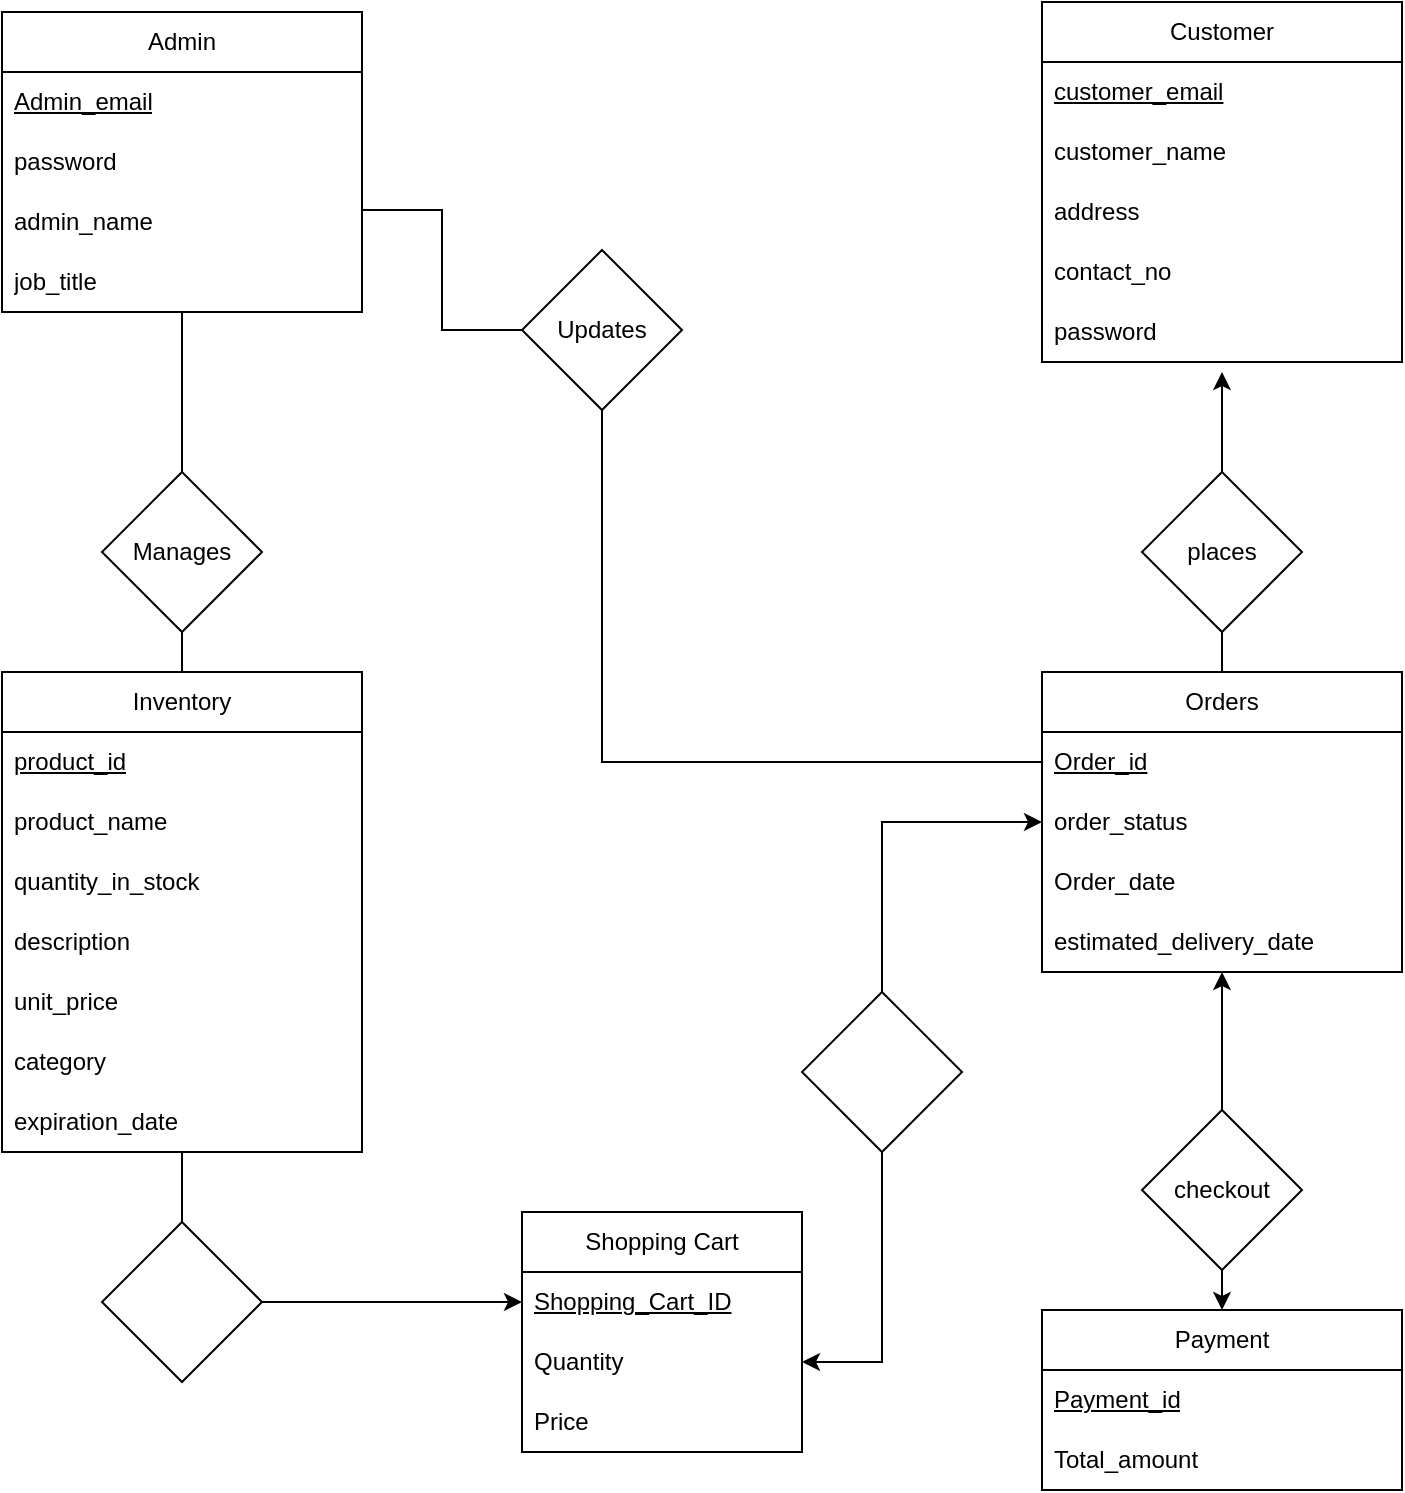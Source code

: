 <mxfile version="24.8.6">
  <diagram name="Page-1" id="xvJyYa3GNL4UPBc9V5Qw">
    <mxGraphModel dx="1123" dy="616" grid="1" gridSize="10" guides="1" tooltips="1" connect="1" arrows="1" fold="1" page="1" pageScale="1" pageWidth="850" pageHeight="1100" math="0" shadow="0">
      <root>
        <mxCell id="0" />
        <mxCell id="1" parent="0" />
        <mxCell id="tAHxMTx5USIkzxRRklSs-5" value="Admin" style="swimlane;fontStyle=0;childLayout=stackLayout;horizontal=1;startSize=30;horizontalStack=0;resizeParent=1;resizeParentMax=0;resizeLast=0;collapsible=1;marginBottom=0;whiteSpace=wrap;html=1;" parent="1" vertex="1">
          <mxGeometry x="60" y="110" width="180" height="150" as="geometry" />
        </mxCell>
        <mxCell id="tAHxMTx5USIkzxRRklSs-6" value="&lt;u&gt;Admin_email&lt;/u&gt;" style="text;strokeColor=none;fillColor=none;align=left;verticalAlign=middle;spacingLeft=4;spacingRight=4;overflow=hidden;points=[[0,0.5],[1,0.5]];portConstraint=eastwest;rotatable=0;whiteSpace=wrap;html=1;" parent="tAHxMTx5USIkzxRRklSs-5" vertex="1">
          <mxGeometry y="30" width="180" height="30" as="geometry" />
        </mxCell>
        <mxCell id="tAHxMTx5USIkzxRRklSs-82" value="password" style="text;strokeColor=none;fillColor=none;align=left;verticalAlign=middle;spacingLeft=4;spacingRight=4;overflow=hidden;points=[[0,0.5],[1,0.5]];portConstraint=eastwest;rotatable=0;whiteSpace=wrap;html=1;" parent="tAHxMTx5USIkzxRRklSs-5" vertex="1">
          <mxGeometry y="60" width="180" height="30" as="geometry" />
        </mxCell>
        <mxCell id="tAHxMTx5USIkzxRRklSs-7" value="admin_name" style="text;strokeColor=none;fillColor=none;align=left;verticalAlign=middle;spacingLeft=4;spacingRight=4;overflow=hidden;points=[[0,0.5],[1,0.5]];portConstraint=eastwest;rotatable=0;whiteSpace=wrap;html=1;" parent="tAHxMTx5USIkzxRRklSs-5" vertex="1">
          <mxGeometry y="90" width="180" height="30" as="geometry" />
        </mxCell>
        <mxCell id="tAHxMTx5USIkzxRRklSs-81" value="job_title" style="text;strokeColor=none;fillColor=none;align=left;verticalAlign=middle;spacingLeft=4;spacingRight=4;overflow=hidden;points=[[0,0.5],[1,0.5]];portConstraint=eastwest;rotatable=0;whiteSpace=wrap;html=1;" parent="tAHxMTx5USIkzxRRklSs-5" vertex="1">
          <mxGeometry y="120" width="180" height="30" as="geometry" />
        </mxCell>
        <mxCell id="tAHxMTx5USIkzxRRklSs-9" value="Customer" style="swimlane;fontStyle=0;childLayout=stackLayout;horizontal=1;startSize=30;horizontalStack=0;resizeParent=1;resizeParentMax=0;resizeLast=0;collapsible=1;marginBottom=0;whiteSpace=wrap;html=1;" parent="1" vertex="1">
          <mxGeometry x="580" y="105" width="180" height="180" as="geometry" />
        </mxCell>
        <mxCell id="tAHxMTx5USIkzxRRklSs-10" value="&lt;u&gt;customer_email&lt;/u&gt;" style="text;strokeColor=none;fillColor=none;align=left;verticalAlign=middle;spacingLeft=4;spacingRight=4;overflow=hidden;points=[[0,0.5],[1,0.5]];portConstraint=eastwest;rotatable=0;whiteSpace=wrap;html=1;" parent="tAHxMTx5USIkzxRRklSs-9" vertex="1">
          <mxGeometry y="30" width="180" height="30" as="geometry" />
        </mxCell>
        <mxCell id="tAHxMTx5USIkzxRRklSs-11" value="customer_name" style="text;strokeColor=none;fillColor=none;align=left;verticalAlign=middle;spacingLeft=4;spacingRight=4;overflow=hidden;points=[[0,0.5],[1,0.5]];portConstraint=eastwest;rotatable=0;whiteSpace=wrap;html=1;" parent="tAHxMTx5USIkzxRRklSs-9" vertex="1">
          <mxGeometry y="60" width="180" height="30" as="geometry" />
        </mxCell>
        <mxCell id="tAHxMTx5USIkzxRRklSs-12" value="address" style="text;strokeColor=none;fillColor=none;align=left;verticalAlign=middle;spacingLeft=4;spacingRight=4;overflow=hidden;points=[[0,0.5],[1,0.5]];portConstraint=eastwest;rotatable=0;whiteSpace=wrap;html=1;" parent="tAHxMTx5USIkzxRRklSs-9" vertex="1">
          <mxGeometry y="90" width="180" height="30" as="geometry" />
        </mxCell>
        <mxCell id="tAHxMTx5USIkzxRRklSs-76" value="contact_no" style="text;strokeColor=none;fillColor=none;align=left;verticalAlign=middle;spacingLeft=4;spacingRight=4;overflow=hidden;points=[[0,0.5],[1,0.5]];portConstraint=eastwest;rotatable=0;whiteSpace=wrap;html=1;" parent="tAHxMTx5USIkzxRRklSs-9" vertex="1">
          <mxGeometry y="120" width="180" height="30" as="geometry" />
        </mxCell>
        <mxCell id="tAHxMTx5USIkzxRRklSs-78" value="password" style="text;strokeColor=none;fillColor=none;align=left;verticalAlign=middle;spacingLeft=4;spacingRight=4;overflow=hidden;points=[[0,0.5],[1,0.5]];portConstraint=eastwest;rotatable=0;whiteSpace=wrap;html=1;" parent="tAHxMTx5USIkzxRRklSs-9" vertex="1">
          <mxGeometry y="150" width="180" height="30" as="geometry" />
        </mxCell>
        <mxCell id="tAHxMTx5USIkzxRRklSs-13" value="Inventory" style="swimlane;fontStyle=0;childLayout=stackLayout;horizontal=1;startSize=30;horizontalStack=0;resizeParent=1;resizeParentMax=0;resizeLast=0;collapsible=1;marginBottom=0;whiteSpace=wrap;html=1;" parent="1" vertex="1">
          <mxGeometry x="60" y="440" width="180" height="240" as="geometry" />
        </mxCell>
        <mxCell id="tAHxMTx5USIkzxRRklSs-14" value="&lt;u&gt;product_id&lt;/u&gt;" style="text;strokeColor=none;fillColor=none;align=left;verticalAlign=middle;spacingLeft=4;spacingRight=4;overflow=hidden;points=[[0,0.5],[1,0.5]];portConstraint=eastwest;rotatable=0;whiteSpace=wrap;html=1;" parent="tAHxMTx5USIkzxRRklSs-13" vertex="1">
          <mxGeometry y="30" width="180" height="30" as="geometry" />
        </mxCell>
        <mxCell id="tAHxMTx5USIkzxRRklSs-15" value="product_name" style="text;strokeColor=none;fillColor=none;align=left;verticalAlign=middle;spacingLeft=4;spacingRight=4;overflow=hidden;points=[[0,0.5],[1,0.5]];portConstraint=eastwest;rotatable=0;whiteSpace=wrap;html=1;" parent="tAHxMTx5USIkzxRRklSs-13" vertex="1">
          <mxGeometry y="60" width="180" height="30" as="geometry" />
        </mxCell>
        <mxCell id="tAHxMTx5USIkzxRRklSs-16" value="quantity_in_stock" style="text;strokeColor=none;fillColor=none;align=left;verticalAlign=middle;spacingLeft=4;spacingRight=4;overflow=hidden;points=[[0,0.5],[1,0.5]];portConstraint=eastwest;rotatable=0;whiteSpace=wrap;html=1;" parent="tAHxMTx5USIkzxRRklSs-13" vertex="1">
          <mxGeometry y="90" width="180" height="30" as="geometry" />
        </mxCell>
        <mxCell id="tAHxMTx5USIkzxRRklSs-54" value="description" style="text;strokeColor=none;fillColor=none;align=left;verticalAlign=middle;spacingLeft=4;spacingRight=4;overflow=hidden;points=[[0,0.5],[1,0.5]];portConstraint=eastwest;rotatable=0;whiteSpace=wrap;html=1;" parent="tAHxMTx5USIkzxRRklSs-13" vertex="1">
          <mxGeometry y="120" width="180" height="30" as="geometry" />
        </mxCell>
        <mxCell id="tAHxMTx5USIkzxRRklSs-55" value="unit_price" style="text;strokeColor=none;fillColor=none;align=left;verticalAlign=middle;spacingLeft=4;spacingRight=4;overflow=hidden;points=[[0,0.5],[1,0.5]];portConstraint=eastwest;rotatable=0;whiteSpace=wrap;html=1;" parent="tAHxMTx5USIkzxRRklSs-13" vertex="1">
          <mxGeometry y="150" width="180" height="30" as="geometry" />
        </mxCell>
        <mxCell id="tAHxMTx5USIkzxRRklSs-56" value="category" style="text;strokeColor=none;fillColor=none;align=left;verticalAlign=middle;spacingLeft=4;spacingRight=4;overflow=hidden;points=[[0,0.5],[1,0.5]];portConstraint=eastwest;rotatable=0;whiteSpace=wrap;html=1;" parent="tAHxMTx5USIkzxRRklSs-13" vertex="1">
          <mxGeometry y="180" width="180" height="30" as="geometry" />
        </mxCell>
        <mxCell id="laDFeVouSryhp_S6Stbt-2" value="expiration_date" style="text;strokeColor=none;fillColor=none;align=left;verticalAlign=middle;spacingLeft=4;spacingRight=4;overflow=hidden;points=[[0,0.5],[1,0.5]];portConstraint=eastwest;rotatable=0;whiteSpace=wrap;html=1;" parent="tAHxMTx5USIkzxRRklSs-13" vertex="1">
          <mxGeometry y="210" width="180" height="30" as="geometry" />
        </mxCell>
        <mxCell id="tAHxMTx5USIkzxRRklSs-17" value="Orders" style="swimlane;fontStyle=0;childLayout=stackLayout;horizontal=1;startSize=30;horizontalStack=0;resizeParent=1;resizeParentMax=0;resizeLast=0;collapsible=1;marginBottom=0;whiteSpace=wrap;html=1;" parent="1" vertex="1">
          <mxGeometry x="580" y="440" width="180" height="150" as="geometry" />
        </mxCell>
        <mxCell id="tAHxMTx5USIkzxRRklSs-18" value="&lt;u&gt;Order_id&lt;/u&gt;" style="text;strokeColor=none;fillColor=none;align=left;verticalAlign=middle;spacingLeft=4;spacingRight=4;overflow=hidden;points=[[0,0.5],[1,0.5]];portConstraint=eastwest;rotatable=0;whiteSpace=wrap;html=1;" parent="tAHxMTx5USIkzxRRklSs-17" vertex="1">
          <mxGeometry y="30" width="180" height="30" as="geometry" />
        </mxCell>
        <mxCell id="tAHxMTx5USIkzxRRklSs-19" value="order_status" style="text;strokeColor=none;fillColor=none;align=left;verticalAlign=middle;spacingLeft=4;spacingRight=4;overflow=hidden;points=[[0,0.5],[1,0.5]];portConstraint=eastwest;rotatable=0;whiteSpace=wrap;html=1;" parent="tAHxMTx5USIkzxRRklSs-17" vertex="1">
          <mxGeometry y="60" width="180" height="30" as="geometry" />
        </mxCell>
        <mxCell id="tAHxMTx5USIkzxRRklSs-20" value="Order_date" style="text;strokeColor=none;fillColor=none;align=left;verticalAlign=middle;spacingLeft=4;spacingRight=4;overflow=hidden;points=[[0,0.5],[1,0.5]];portConstraint=eastwest;rotatable=0;whiteSpace=wrap;html=1;" parent="tAHxMTx5USIkzxRRklSs-17" vertex="1">
          <mxGeometry y="90" width="180" height="30" as="geometry" />
        </mxCell>
        <mxCell id="tAHxMTx5USIkzxRRklSs-58" value="estimated_delivery_date" style="text;strokeColor=none;fillColor=none;align=left;verticalAlign=middle;spacingLeft=4;spacingRight=4;overflow=hidden;points=[[0,0.5],[1,0.5]];portConstraint=eastwest;rotatable=0;whiteSpace=wrap;html=1;" parent="tAHxMTx5USIkzxRRklSs-17" vertex="1">
          <mxGeometry y="120" width="180" height="30" as="geometry" />
        </mxCell>
        <mxCell id="tAHxMTx5USIkzxRRklSs-25" value="Payment" style="swimlane;fontStyle=0;childLayout=stackLayout;horizontal=1;startSize=30;horizontalStack=0;resizeParent=1;resizeParentMax=0;resizeLast=0;collapsible=1;marginBottom=0;whiteSpace=wrap;html=1;" parent="1" vertex="1">
          <mxGeometry x="580" y="759" width="180" height="90" as="geometry" />
        </mxCell>
        <mxCell id="tAHxMTx5USIkzxRRklSs-26" value="&lt;u&gt;Payment_id&lt;/u&gt;" style="text;strokeColor=none;fillColor=none;align=left;verticalAlign=middle;spacingLeft=4;spacingRight=4;overflow=hidden;points=[[0,0.5],[1,0.5]];portConstraint=eastwest;rotatable=0;whiteSpace=wrap;html=1;" parent="tAHxMTx5USIkzxRRklSs-25" vertex="1">
          <mxGeometry y="30" width="180" height="30" as="geometry" />
        </mxCell>
        <mxCell id="tAHxMTx5USIkzxRRklSs-28" value="Total_amount" style="text;strokeColor=none;fillColor=none;align=left;verticalAlign=middle;spacingLeft=4;spacingRight=4;overflow=hidden;points=[[0,0.5],[1,0.5]];portConstraint=eastwest;rotatable=0;whiteSpace=wrap;html=1;" parent="tAHxMTx5USIkzxRRklSs-25" vertex="1">
          <mxGeometry y="60" width="180" height="30" as="geometry" />
        </mxCell>
        <mxCell id="tAHxMTx5USIkzxRRklSs-41" style="edgeStyle=orthogonalEdgeStyle;rounded=0;orthogonalLoop=1;jettySize=auto;html=1;exitX=0.5;exitY=1;exitDx=0;exitDy=0;endArrow=none;endFill=0;" parent="1" source="tAHxMTx5USIkzxRRklSs-30" target="tAHxMTx5USIkzxRRklSs-13" edge="1">
          <mxGeometry relative="1" as="geometry" />
        </mxCell>
        <mxCell id="tAHxMTx5USIkzxRRklSs-84" style="edgeStyle=orthogonalEdgeStyle;rounded=0;orthogonalLoop=1;jettySize=auto;html=1;exitX=0.5;exitY=0;exitDx=0;exitDy=0;endArrow=none;endFill=0;" parent="1" source="tAHxMTx5USIkzxRRklSs-30" edge="1">
          <mxGeometry relative="1" as="geometry">
            <mxPoint x="150" y="260" as="targetPoint" />
          </mxGeometry>
        </mxCell>
        <mxCell id="tAHxMTx5USIkzxRRklSs-30" value="Manages" style="rhombus;whiteSpace=wrap;html=1;" parent="1" vertex="1">
          <mxGeometry x="110" y="340" width="80" height="80" as="geometry" />
        </mxCell>
        <mxCell id="tAHxMTx5USIkzxRRklSs-43" style="edgeStyle=orthogonalEdgeStyle;rounded=0;orthogonalLoop=1;jettySize=auto;html=1;exitX=0.5;exitY=1;exitDx=0;exitDy=0;entryX=0.5;entryY=0;entryDx=0;entryDy=0;endArrow=none;endFill=0;" parent="1" source="tAHxMTx5USIkzxRRklSs-31" target="tAHxMTx5USIkzxRRklSs-17" edge="1">
          <mxGeometry relative="1" as="geometry" />
        </mxCell>
        <mxCell id="laDFeVouSryhp_S6Stbt-1" style="edgeStyle=orthogonalEdgeStyle;rounded=0;orthogonalLoop=1;jettySize=auto;html=1;exitX=0.5;exitY=0;exitDx=0;exitDy=0;" parent="1" source="tAHxMTx5USIkzxRRklSs-31" edge="1">
          <mxGeometry relative="1" as="geometry">
            <mxPoint x="670" y="290" as="targetPoint" />
          </mxGeometry>
        </mxCell>
        <mxCell id="tAHxMTx5USIkzxRRklSs-31" value="places" style="rhombus;whiteSpace=wrap;html=1;" parent="1" vertex="1">
          <mxGeometry x="630" y="340" width="80" height="80" as="geometry" />
        </mxCell>
        <mxCell id="tAHxMTx5USIkzxRRklSs-45" style="edgeStyle=orthogonalEdgeStyle;rounded=0;orthogonalLoop=1;jettySize=auto;html=1;exitX=0.5;exitY=1;exitDx=0;exitDy=0;entryX=0.5;entryY=0;entryDx=0;entryDy=0;" parent="1" source="tAHxMTx5USIkzxRRklSs-33" target="tAHxMTx5USIkzxRRklSs-25" edge="1">
          <mxGeometry relative="1" as="geometry" />
        </mxCell>
        <mxCell id="tAHxMTx5USIkzxRRklSs-33" value="checkout" style="rhombus;whiteSpace=wrap;html=1;" parent="1" vertex="1">
          <mxGeometry x="630" y="659" width="80" height="80" as="geometry" />
        </mxCell>
        <mxCell id="tAHxMTx5USIkzxRRklSs-62" style="edgeStyle=orthogonalEdgeStyle;rounded=0;orthogonalLoop=1;jettySize=auto;html=1;exitX=0.5;exitY=0;exitDx=0;exitDy=0;entryX=0.5;entryY=1;entryDx=0;entryDy=0;entryPerimeter=0;" parent="1" source="tAHxMTx5USIkzxRRklSs-33" target="tAHxMTx5USIkzxRRklSs-58" edge="1">
          <mxGeometry relative="1" as="geometry" />
        </mxCell>
        <mxCell id="tAHxMTx5USIkzxRRklSs-71" style="edgeStyle=orthogonalEdgeStyle;rounded=0;orthogonalLoop=1;jettySize=auto;html=1;exitX=0.5;exitY=1;exitDx=0;exitDy=0;entryX=0;entryY=0.5;entryDx=0;entryDy=0;endArrow=none;endFill=0;" parent="1" source="tAHxMTx5USIkzxRRklSs-63" target="tAHxMTx5USIkzxRRklSs-18" edge="1">
          <mxGeometry relative="1" as="geometry" />
        </mxCell>
        <mxCell id="tAHxMTx5USIkzxRRklSs-63" value="Updates" style="rhombus;whiteSpace=wrap;html=1;" parent="1" vertex="1">
          <mxGeometry x="320" y="229" width="80" height="80" as="geometry" />
        </mxCell>
        <mxCell id="tAHxMTx5USIkzxRRklSs-66" style="edgeStyle=orthogonalEdgeStyle;rounded=0;orthogonalLoop=1;jettySize=auto;html=1;exitX=0;exitY=0.5;exitDx=0;exitDy=0;entryX=1;entryY=0.3;entryDx=0;entryDy=0;entryPerimeter=0;endArrow=none;endFill=0;" parent="1" source="tAHxMTx5USIkzxRRklSs-63" target="tAHxMTx5USIkzxRRklSs-7" edge="1">
          <mxGeometry relative="1" as="geometry" />
        </mxCell>
        <mxCell id="FJ1N_UWnmdVnAN_luyy_-1" value="Shopping Cart" style="swimlane;fontStyle=0;childLayout=stackLayout;horizontal=1;startSize=30;horizontalStack=0;resizeParent=1;resizeParentMax=0;resizeLast=0;collapsible=1;marginBottom=0;whiteSpace=wrap;html=1;" parent="1" vertex="1">
          <mxGeometry x="320" y="710" width="140" height="120" as="geometry" />
        </mxCell>
        <mxCell id="FJ1N_UWnmdVnAN_luyy_-2" value="&lt;u&gt;Shopping_Cart_ID&lt;/u&gt;" style="text;strokeColor=none;fillColor=none;align=left;verticalAlign=middle;spacingLeft=4;spacingRight=4;overflow=hidden;points=[[0,0.5],[1,0.5]];portConstraint=eastwest;rotatable=0;whiteSpace=wrap;html=1;" parent="FJ1N_UWnmdVnAN_luyy_-1" vertex="1">
          <mxGeometry y="30" width="140" height="30" as="geometry" />
        </mxCell>
        <mxCell id="FJ1N_UWnmdVnAN_luyy_-3" value="Quantity" style="text;strokeColor=none;fillColor=none;align=left;verticalAlign=middle;spacingLeft=4;spacingRight=4;overflow=hidden;points=[[0,0.5],[1,0.5]];portConstraint=eastwest;rotatable=0;whiteSpace=wrap;html=1;" parent="FJ1N_UWnmdVnAN_luyy_-1" vertex="1">
          <mxGeometry y="60" width="140" height="30" as="geometry" />
        </mxCell>
        <mxCell id="FJ1N_UWnmdVnAN_luyy_-4" value="Price" style="text;strokeColor=none;fillColor=none;align=left;verticalAlign=middle;spacingLeft=4;spacingRight=4;overflow=hidden;points=[[0,0.5],[1,0.5]];portConstraint=eastwest;rotatable=0;whiteSpace=wrap;html=1;" parent="FJ1N_UWnmdVnAN_luyy_-1" vertex="1">
          <mxGeometry y="90" width="140" height="30" as="geometry" />
        </mxCell>
        <mxCell id="FJ1N_UWnmdVnAN_luyy_-8" style="edgeStyle=orthogonalEdgeStyle;rounded=0;orthogonalLoop=1;jettySize=auto;html=1;exitX=0.5;exitY=0;exitDx=0;exitDy=0;entryX=0.5;entryY=1;entryDx=0;entryDy=0;entryPerimeter=0;endArrow=none;endFill=0;" parent="1" source="FJ1N_UWnmdVnAN_luyy_-5" target="laDFeVouSryhp_S6Stbt-2" edge="1">
          <mxGeometry relative="1" as="geometry">
            <mxPoint x="150" y="700" as="targetPoint" />
          </mxGeometry>
        </mxCell>
        <mxCell id="FJ1N_UWnmdVnAN_luyy_-10" style="edgeStyle=orthogonalEdgeStyle;rounded=0;orthogonalLoop=1;jettySize=auto;html=1;exitX=1;exitY=0.5;exitDx=0;exitDy=0;entryX=0;entryY=0.5;entryDx=0;entryDy=0;" parent="1" source="FJ1N_UWnmdVnAN_luyy_-5" target="FJ1N_UWnmdVnAN_luyy_-2" edge="1">
          <mxGeometry relative="1" as="geometry" />
        </mxCell>
        <mxCell id="FJ1N_UWnmdVnAN_luyy_-5" value="" style="rhombus;whiteSpace=wrap;html=1;" parent="1" vertex="1">
          <mxGeometry x="110" y="715" width="80" height="80" as="geometry" />
        </mxCell>
        <mxCell id="FJ1N_UWnmdVnAN_luyy_-12" style="edgeStyle=orthogonalEdgeStyle;rounded=0;orthogonalLoop=1;jettySize=auto;html=1;exitX=0.5;exitY=0;exitDx=0;exitDy=0;entryX=0;entryY=0.5;entryDx=0;entryDy=0;" parent="1" source="FJ1N_UWnmdVnAN_luyy_-11" target="tAHxMTx5USIkzxRRklSs-19" edge="1">
          <mxGeometry relative="1" as="geometry" />
        </mxCell>
        <mxCell id="FJ1N_UWnmdVnAN_luyy_-13" style="edgeStyle=orthogonalEdgeStyle;rounded=0;orthogonalLoop=1;jettySize=auto;html=1;exitX=0.5;exitY=1;exitDx=0;exitDy=0;entryX=1;entryY=0.5;entryDx=0;entryDy=0;" parent="1" source="FJ1N_UWnmdVnAN_luyy_-11" target="FJ1N_UWnmdVnAN_luyy_-3" edge="1">
          <mxGeometry relative="1" as="geometry" />
        </mxCell>
        <mxCell id="FJ1N_UWnmdVnAN_luyy_-11" value="" style="rhombus;whiteSpace=wrap;html=1;" parent="1" vertex="1">
          <mxGeometry x="460" y="600" width="80" height="80" as="geometry" />
        </mxCell>
      </root>
    </mxGraphModel>
  </diagram>
</mxfile>
